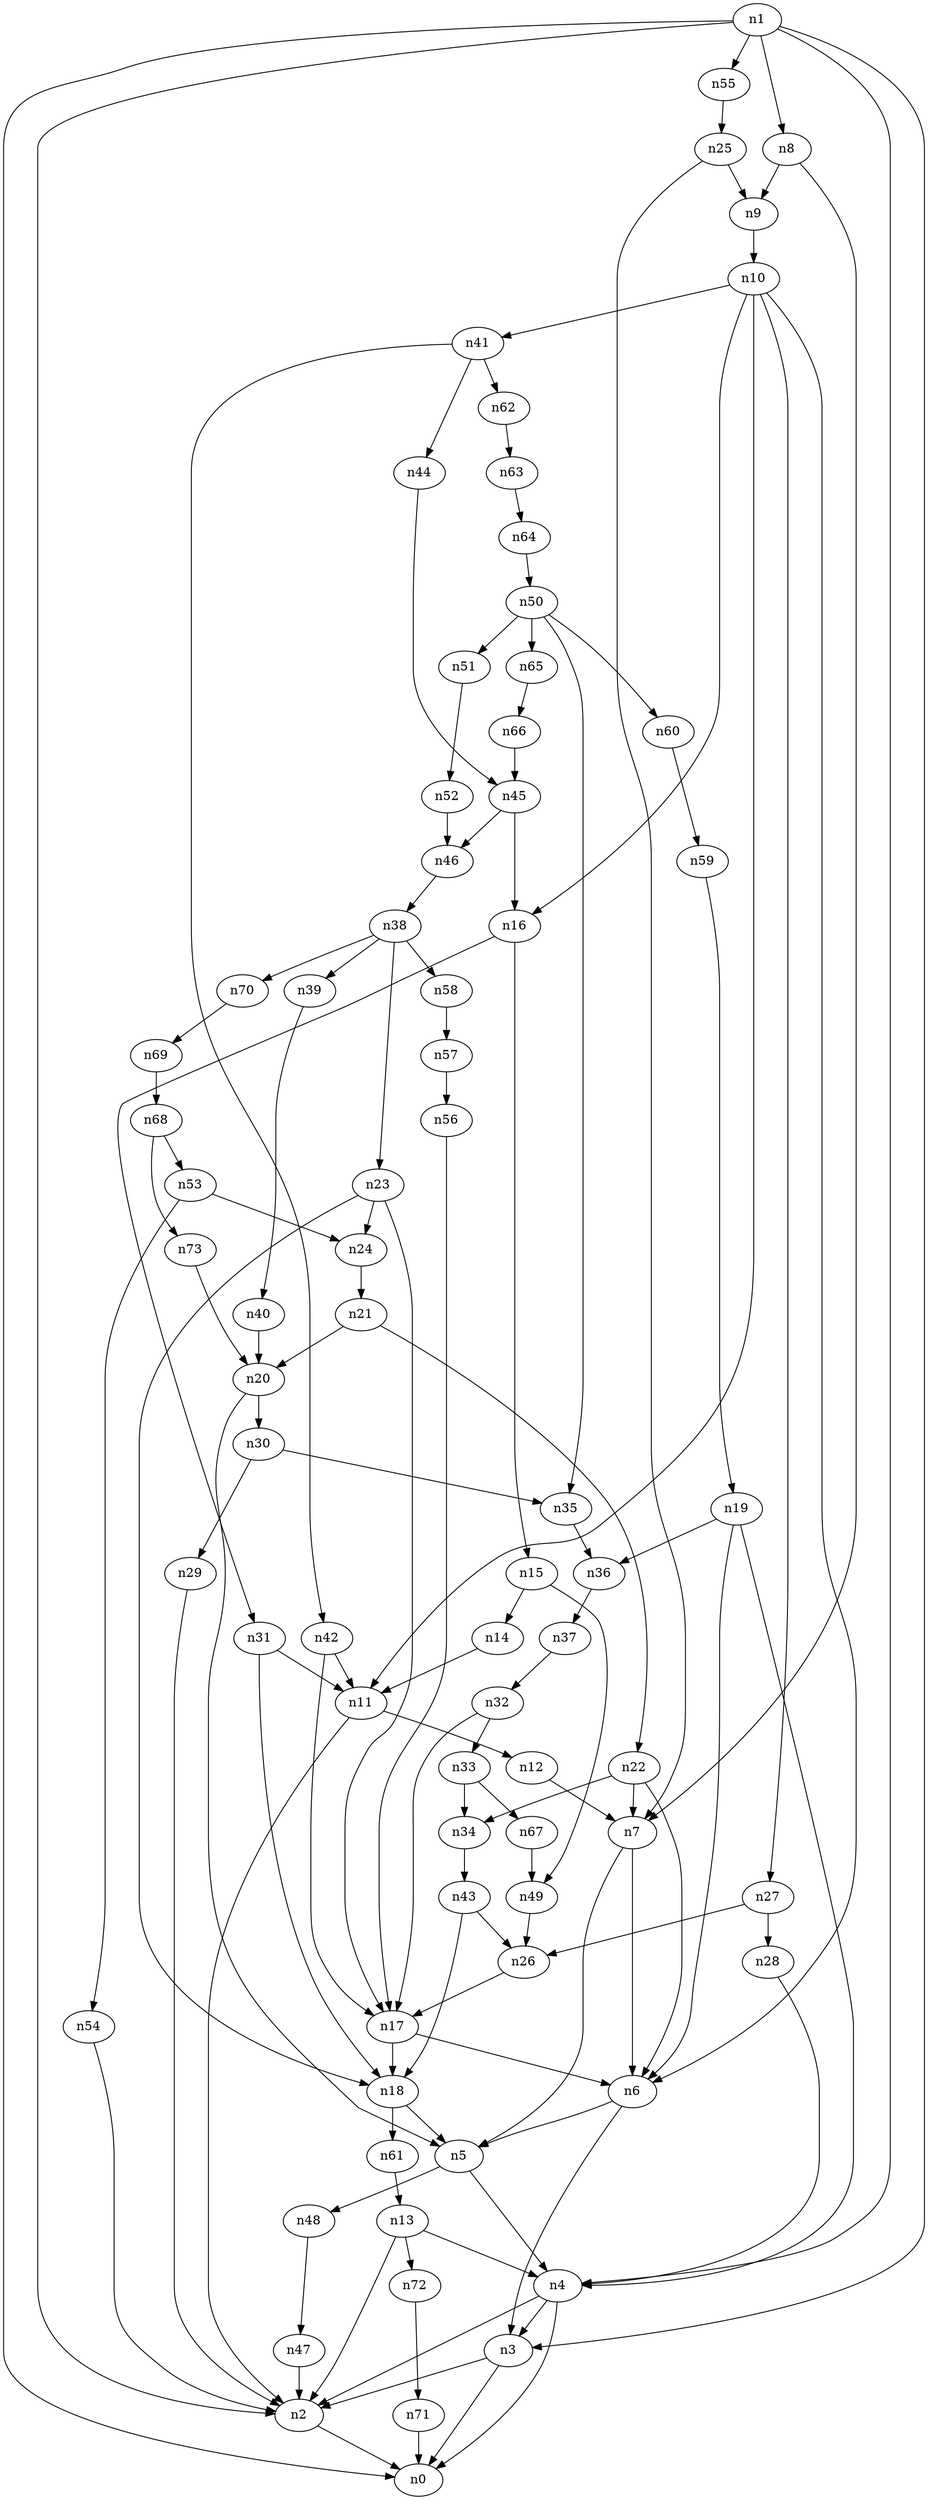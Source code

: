 digraph G {
	n1 -> n0	 [_graphml_id=e0];
	n1 -> n2	 [_graphml_id=e1];
	n1 -> n3	 [_graphml_id=e6];
	n1 -> n4	 [_graphml_id=e9];
	n1 -> n8	 [_graphml_id=e15];
	n1 -> n55	 [_graphml_id=e92];
	n2 -> n0	 [_graphml_id=e5];
	n3 -> n0	 [_graphml_id=e8];
	n3 -> n2	 [_graphml_id=e2];
	n4 -> n0	 [_graphml_id=e4];
	n4 -> n2	 [_graphml_id=e7];
	n4 -> n3	 [_graphml_id=e3];
	n5 -> n4	 [_graphml_id=e10];
	n5 -> n48	 [_graphml_id=e80];
	n6 -> n3	 [_graphml_id=e12];
	n6 -> n5	 [_graphml_id=e11];
	n7 -> n5	 [_graphml_id=e14];
	n7 -> n6	 [_graphml_id=e13];
	n8 -> n7	 [_graphml_id=e24];
	n8 -> n9	 [_graphml_id=e16];
	n9 -> n10	 [_graphml_id=e17];
	n10 -> n6	 [_graphml_id=e18];
	n10 -> n11	 [_graphml_id=e19];
	n10 -> n16	 [_graphml_id=e28];
	n10 -> n27	 [_graphml_id=e54];
	n10 -> n41	 [_graphml_id=e68];
	n11 -> n2	 [_graphml_id=e34];
	n11 -> n12	 [_graphml_id=e20];
	n12 -> n7	 [_graphml_id=e21];
	n13 -> n2	 [_graphml_id=e22];
	n13 -> n4	 [_graphml_id=e23];
	n13 -> n72	 [_graphml_id=e120];
	n14 -> n11	 [_graphml_id=e25];
	n15 -> n14	 [_graphml_id=e26];
	n15 -> n49	 [_graphml_id=e82];
	n16 -> n15	 [_graphml_id=e27];
	n16 -> n31	 [_graphml_id=e52];
	n17 -> n6	 [_graphml_id=e29];
	n17 -> n18	 [_graphml_id=e30];
	n18 -> n5	 [_graphml_id=e31];
	n18 -> n61	 [_graphml_id=e101];
	n19 -> n4	 [_graphml_id=e33];
	n19 -> n6	 [_graphml_id=e32];
	n19 -> n36	 [_graphml_id=e61];
	n20 -> n5	 [_graphml_id=e35];
	n20 -> n30	 [_graphml_id=e51];
	n21 -> n20	 [_graphml_id=e36];
	n21 -> n22	 [_graphml_id=e37];
	n22 -> n6	 [_graphml_id=e38];
	n22 -> n7	 [_graphml_id=e44];
	n22 -> n34	 [_graphml_id=e58];
	n23 -> n17	 [_graphml_id=e39];
	n23 -> n18	 [_graphml_id=e113];
	n23 -> n24	 [_graphml_id=e40];
	n24 -> n21	 [_graphml_id=e41];
	n25 -> n7	 [_graphml_id=e42];
	n25 -> n9	 [_graphml_id=e43];
	n26 -> n17	 [_graphml_id=e45];
	n27 -> n26	 [_graphml_id=e46];
	n27 -> n28	 [_graphml_id=e47];
	n28 -> n4	 [_graphml_id=e48];
	n29 -> n2	 [_graphml_id=e49];
	n30 -> n29	 [_graphml_id=e50];
	n30 -> n35	 [_graphml_id=e59];
	n31 -> n11	 [_graphml_id=e53];
	n31 -> n18	 [_graphml_id=e103];
	n32 -> n17	 [_graphml_id=e55];
	n32 -> n33	 [_graphml_id=e56];
	n33 -> n34	 [_graphml_id=e57];
	n33 -> n67	 [_graphml_id=e112];
	n34 -> n43	 [_graphml_id=e71];
	n35 -> n36	 [_graphml_id=e60];
	n36 -> n37	 [_graphml_id=e62];
	n37 -> n32	 [_graphml_id=e63];
	n38 -> n23	 [_graphml_id=e64];
	n38 -> n39	 [_graphml_id=e65];
	n38 -> n58	 [_graphml_id=e97];
	n38 -> n70	 [_graphml_id=e117];
	n39 -> n40	 [_graphml_id=e66];
	n40 -> n20	 [_graphml_id=e67];
	n41 -> n42	 [_graphml_id=e69];
	n41 -> n44	 [_graphml_id=e74];
	n41 -> n62	 [_graphml_id=e104];
	n42 -> n11	 [_graphml_id=e93];
	n42 -> n17	 [_graphml_id=e70];
	n43 -> n18	 [_graphml_id=e73];
	n43 -> n26	 [_graphml_id=e72];
	n44 -> n45	 [_graphml_id=e75];
	n45 -> n16	 [_graphml_id=e83];
	n45 -> n46	 [_graphml_id=e76];
	n46 -> n38	 [_graphml_id=e77];
	n47 -> n2	 [_graphml_id=e78];
	n48 -> n47	 [_graphml_id=e79];
	n49 -> n26	 [_graphml_id=e81];
	n50 -> n35	 [_graphml_id=e84];
	n50 -> n51	 [_graphml_id=e85];
	n50 -> n60	 [_graphml_id=e100];
	n50 -> n65	 [_graphml_id=e108];
	n51 -> n52	 [_graphml_id=e86];
	n52 -> n46	 [_graphml_id=e87];
	n53 -> n24	 [_graphml_id=e88];
	n53 -> n54	 [_graphml_id=e89];
	n54 -> n2	 [_graphml_id=e90];
	n55 -> n25	 [_graphml_id=e91];
	n56 -> n17	 [_graphml_id=e94];
	n57 -> n56	 [_graphml_id=e95];
	n58 -> n57	 [_graphml_id=e96];
	n59 -> n19	 [_graphml_id=e98];
	n60 -> n59	 [_graphml_id=e99];
	n61 -> n13	 [_graphml_id=e102];
	n62 -> n63	 [_graphml_id=e105];
	n63 -> n64	 [_graphml_id=e106];
	n64 -> n50	 [_graphml_id=e107];
	n65 -> n66	 [_graphml_id=e109];
	n66 -> n45	 [_graphml_id=e110];
	n67 -> n49	 [_graphml_id=e111];
	n68 -> n53	 [_graphml_id=e114];
	n68 -> n73	 [_graphml_id=e121];
	n69 -> n68	 [_graphml_id=e115];
	n70 -> n69	 [_graphml_id=e116];
	n71 -> n0	 [_graphml_id=e118];
	n72 -> n71	 [_graphml_id=e119];
	n73 -> n20	 [_graphml_id=e122];
}
